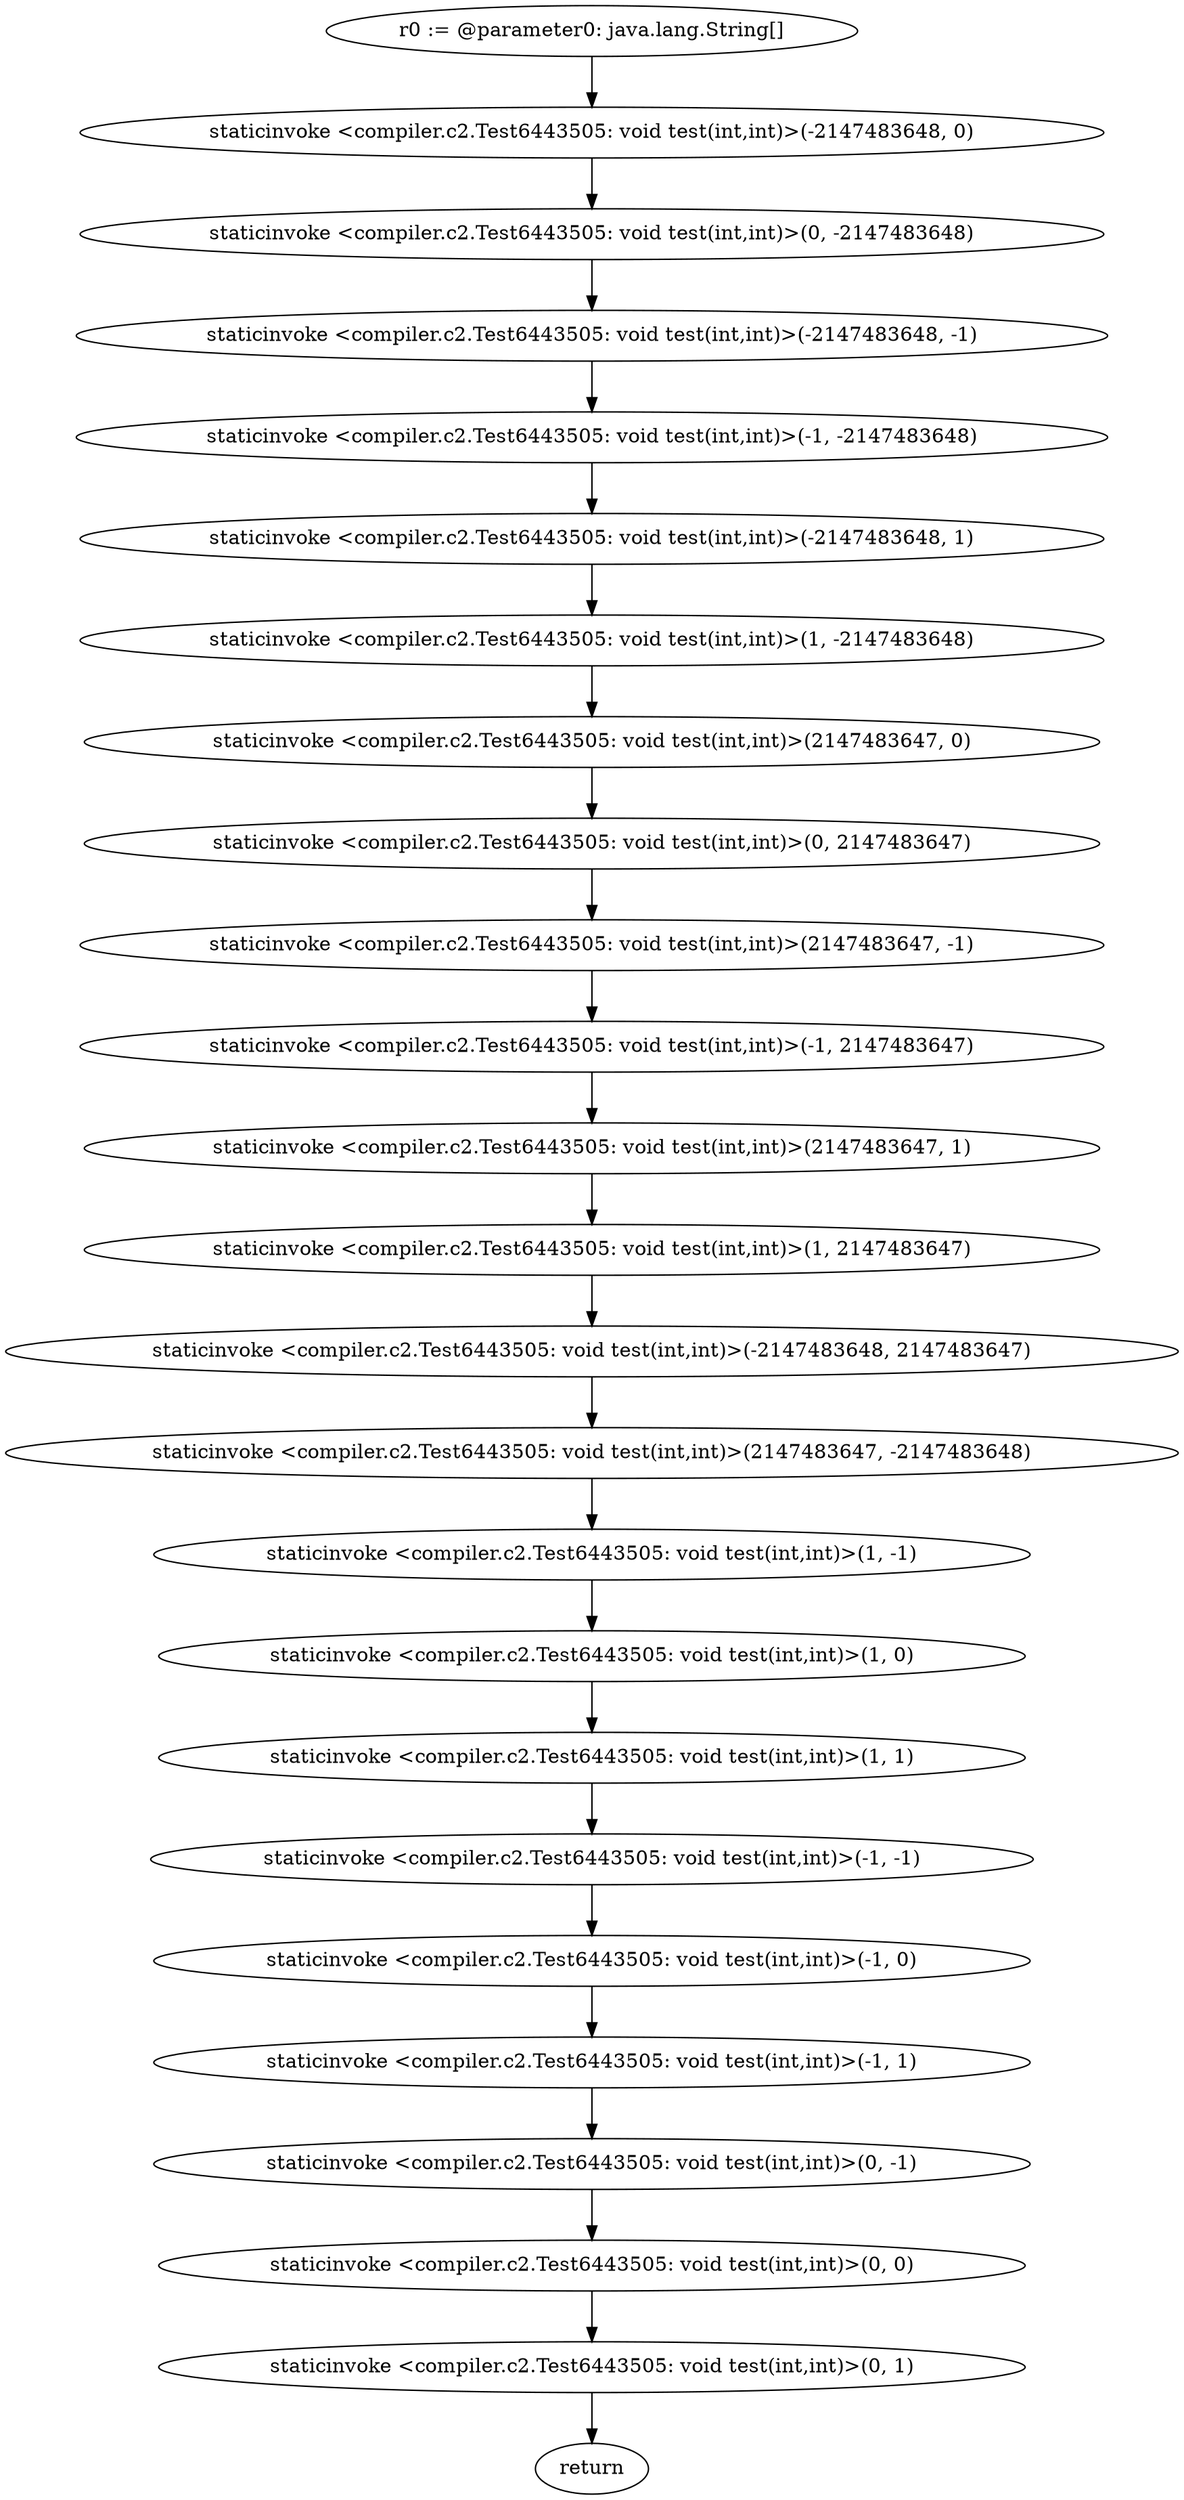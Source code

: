 digraph "unitGraph" {
    "r0 := @parameter0: java.lang.String[]"
    "staticinvoke <compiler.c2.Test6443505: void test(int,int)>(-2147483648, 0)"
    "staticinvoke <compiler.c2.Test6443505: void test(int,int)>(0, -2147483648)"
    "staticinvoke <compiler.c2.Test6443505: void test(int,int)>(-2147483648, -1)"
    "staticinvoke <compiler.c2.Test6443505: void test(int,int)>(-1, -2147483648)"
    "staticinvoke <compiler.c2.Test6443505: void test(int,int)>(-2147483648, 1)"
    "staticinvoke <compiler.c2.Test6443505: void test(int,int)>(1, -2147483648)"
    "staticinvoke <compiler.c2.Test6443505: void test(int,int)>(2147483647, 0)"
    "staticinvoke <compiler.c2.Test6443505: void test(int,int)>(0, 2147483647)"
    "staticinvoke <compiler.c2.Test6443505: void test(int,int)>(2147483647, -1)"
    "staticinvoke <compiler.c2.Test6443505: void test(int,int)>(-1, 2147483647)"
    "staticinvoke <compiler.c2.Test6443505: void test(int,int)>(2147483647, 1)"
    "staticinvoke <compiler.c2.Test6443505: void test(int,int)>(1, 2147483647)"
    "staticinvoke <compiler.c2.Test6443505: void test(int,int)>(-2147483648, 2147483647)"
    "staticinvoke <compiler.c2.Test6443505: void test(int,int)>(2147483647, -2147483648)"
    "staticinvoke <compiler.c2.Test6443505: void test(int,int)>(1, -1)"
    "staticinvoke <compiler.c2.Test6443505: void test(int,int)>(1, 0)"
    "staticinvoke <compiler.c2.Test6443505: void test(int,int)>(1, 1)"
    "staticinvoke <compiler.c2.Test6443505: void test(int,int)>(-1, -1)"
    "staticinvoke <compiler.c2.Test6443505: void test(int,int)>(-1, 0)"
    "staticinvoke <compiler.c2.Test6443505: void test(int,int)>(-1, 1)"
    "staticinvoke <compiler.c2.Test6443505: void test(int,int)>(0, -1)"
    "staticinvoke <compiler.c2.Test6443505: void test(int,int)>(0, 0)"
    "staticinvoke <compiler.c2.Test6443505: void test(int,int)>(0, 1)"
    "return"
    "r0 := @parameter0: java.lang.String[]"->"staticinvoke <compiler.c2.Test6443505: void test(int,int)>(-2147483648, 0)";
    "staticinvoke <compiler.c2.Test6443505: void test(int,int)>(-2147483648, 0)"->"staticinvoke <compiler.c2.Test6443505: void test(int,int)>(0, -2147483648)";
    "staticinvoke <compiler.c2.Test6443505: void test(int,int)>(0, -2147483648)"->"staticinvoke <compiler.c2.Test6443505: void test(int,int)>(-2147483648, -1)";
    "staticinvoke <compiler.c2.Test6443505: void test(int,int)>(-2147483648, -1)"->"staticinvoke <compiler.c2.Test6443505: void test(int,int)>(-1, -2147483648)";
    "staticinvoke <compiler.c2.Test6443505: void test(int,int)>(-1, -2147483648)"->"staticinvoke <compiler.c2.Test6443505: void test(int,int)>(-2147483648, 1)";
    "staticinvoke <compiler.c2.Test6443505: void test(int,int)>(-2147483648, 1)"->"staticinvoke <compiler.c2.Test6443505: void test(int,int)>(1, -2147483648)";
    "staticinvoke <compiler.c2.Test6443505: void test(int,int)>(1, -2147483648)"->"staticinvoke <compiler.c2.Test6443505: void test(int,int)>(2147483647, 0)";
    "staticinvoke <compiler.c2.Test6443505: void test(int,int)>(2147483647, 0)"->"staticinvoke <compiler.c2.Test6443505: void test(int,int)>(0, 2147483647)";
    "staticinvoke <compiler.c2.Test6443505: void test(int,int)>(0, 2147483647)"->"staticinvoke <compiler.c2.Test6443505: void test(int,int)>(2147483647, -1)";
    "staticinvoke <compiler.c2.Test6443505: void test(int,int)>(2147483647, -1)"->"staticinvoke <compiler.c2.Test6443505: void test(int,int)>(-1, 2147483647)";
    "staticinvoke <compiler.c2.Test6443505: void test(int,int)>(-1, 2147483647)"->"staticinvoke <compiler.c2.Test6443505: void test(int,int)>(2147483647, 1)";
    "staticinvoke <compiler.c2.Test6443505: void test(int,int)>(2147483647, 1)"->"staticinvoke <compiler.c2.Test6443505: void test(int,int)>(1, 2147483647)";
    "staticinvoke <compiler.c2.Test6443505: void test(int,int)>(1, 2147483647)"->"staticinvoke <compiler.c2.Test6443505: void test(int,int)>(-2147483648, 2147483647)";
    "staticinvoke <compiler.c2.Test6443505: void test(int,int)>(-2147483648, 2147483647)"->"staticinvoke <compiler.c2.Test6443505: void test(int,int)>(2147483647, -2147483648)";
    "staticinvoke <compiler.c2.Test6443505: void test(int,int)>(2147483647, -2147483648)"->"staticinvoke <compiler.c2.Test6443505: void test(int,int)>(1, -1)";
    "staticinvoke <compiler.c2.Test6443505: void test(int,int)>(1, -1)"->"staticinvoke <compiler.c2.Test6443505: void test(int,int)>(1, 0)";
    "staticinvoke <compiler.c2.Test6443505: void test(int,int)>(1, 0)"->"staticinvoke <compiler.c2.Test6443505: void test(int,int)>(1, 1)";
    "staticinvoke <compiler.c2.Test6443505: void test(int,int)>(1, 1)"->"staticinvoke <compiler.c2.Test6443505: void test(int,int)>(-1, -1)";
    "staticinvoke <compiler.c2.Test6443505: void test(int,int)>(-1, -1)"->"staticinvoke <compiler.c2.Test6443505: void test(int,int)>(-1, 0)";
    "staticinvoke <compiler.c2.Test6443505: void test(int,int)>(-1, 0)"->"staticinvoke <compiler.c2.Test6443505: void test(int,int)>(-1, 1)";
    "staticinvoke <compiler.c2.Test6443505: void test(int,int)>(-1, 1)"->"staticinvoke <compiler.c2.Test6443505: void test(int,int)>(0, -1)";
    "staticinvoke <compiler.c2.Test6443505: void test(int,int)>(0, -1)"->"staticinvoke <compiler.c2.Test6443505: void test(int,int)>(0, 0)";
    "staticinvoke <compiler.c2.Test6443505: void test(int,int)>(0, 0)"->"staticinvoke <compiler.c2.Test6443505: void test(int,int)>(0, 1)";
    "staticinvoke <compiler.c2.Test6443505: void test(int,int)>(0, 1)"->"return";
}
